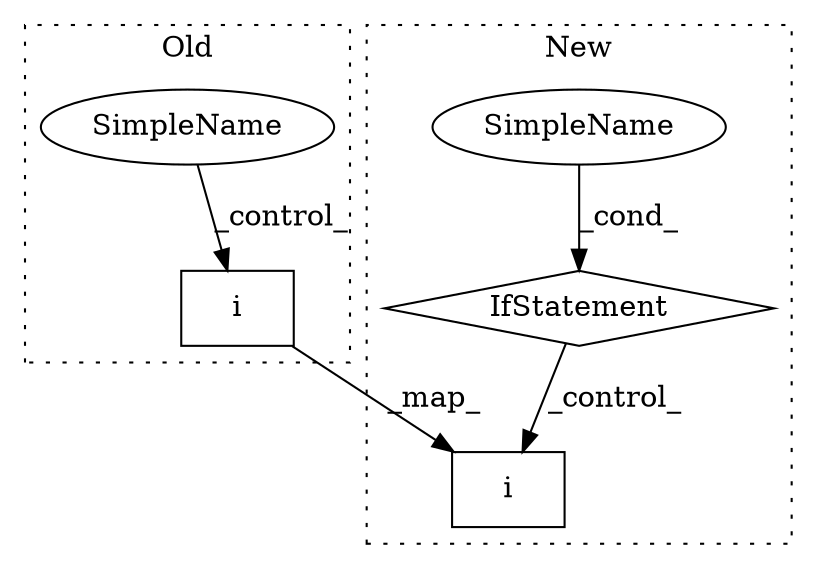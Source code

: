 digraph G {
subgraph cluster0 {
3 [label="SimpleName" a="42" s="" l="" shape="ellipse"];
5 [label="i" a="105" s="15988" l="34" shape="box"];
label = "Old";
style="dotted";
}
subgraph cluster1 {
1 [label="IfStatement" a="25" s="15724,15777" l="12,2" shape="diamond"];
2 [label="SimpleName" a="42" s="" l="" shape="ellipse"];
4 [label="i" a="105" s="15937" l="34" shape="box"];
label = "New";
style="dotted";
}
1 -> 4 [label="_control_"];
2 -> 1 [label="_cond_"];
3 -> 5 [label="_control_"];
5 -> 4 [label="_map_"];
}